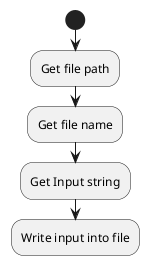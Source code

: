 @startuml
'https://plantuml.com/activity-diagram-beta

start
    :Get file path;
    :Get file name;
    :Get Input string;
    :Write input into file;
@enduml
